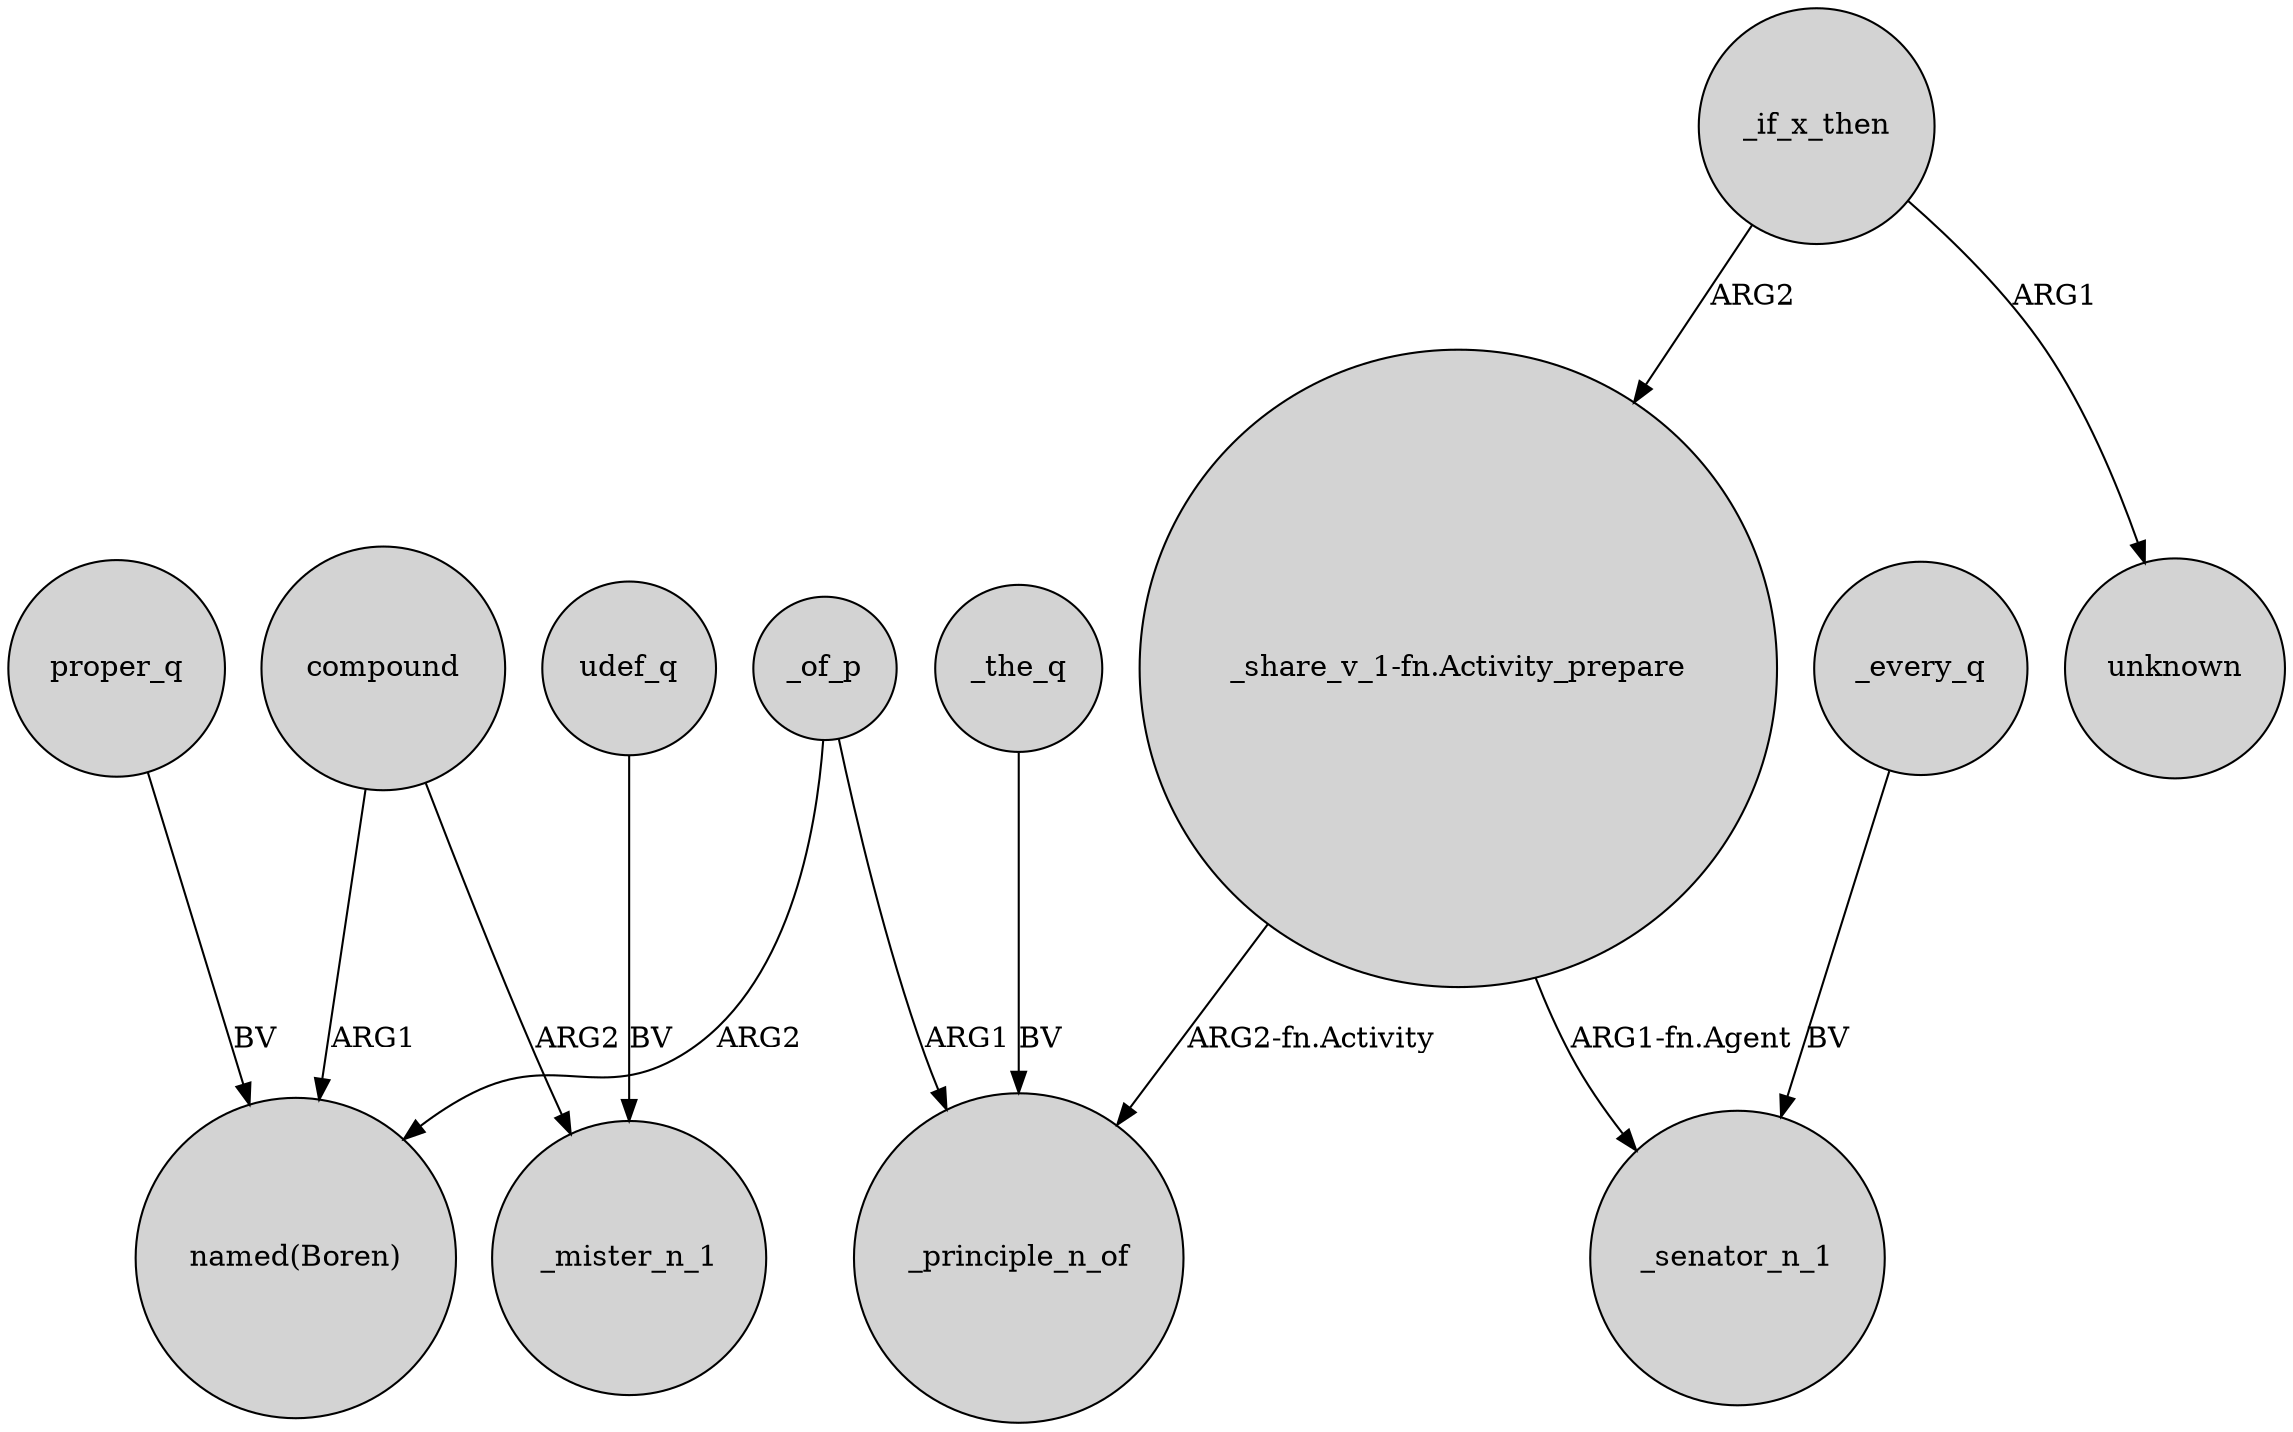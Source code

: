 digraph {
	node [shape=circle style=filled]
	proper_q -> "named(Boren)" [label=BV]
	_if_x_then -> unknown [label=ARG1]
	"_share_v_1-fn.Activity_prepare" -> _principle_n_of [label="ARG2-fn.Activity"]
	compound -> _mister_n_1 [label=ARG2]
	udef_q -> _mister_n_1 [label=BV]
	_if_x_then -> "_share_v_1-fn.Activity_prepare" [label=ARG2]
	_every_q -> _senator_n_1 [label=BV]
	_the_q -> _principle_n_of [label=BV]
	_of_p -> _principle_n_of [label=ARG1]
	_of_p -> "named(Boren)" [label=ARG2]
	compound -> "named(Boren)" [label=ARG1]
	"_share_v_1-fn.Activity_prepare" -> _senator_n_1 [label="ARG1-fn.Agent"]
}
